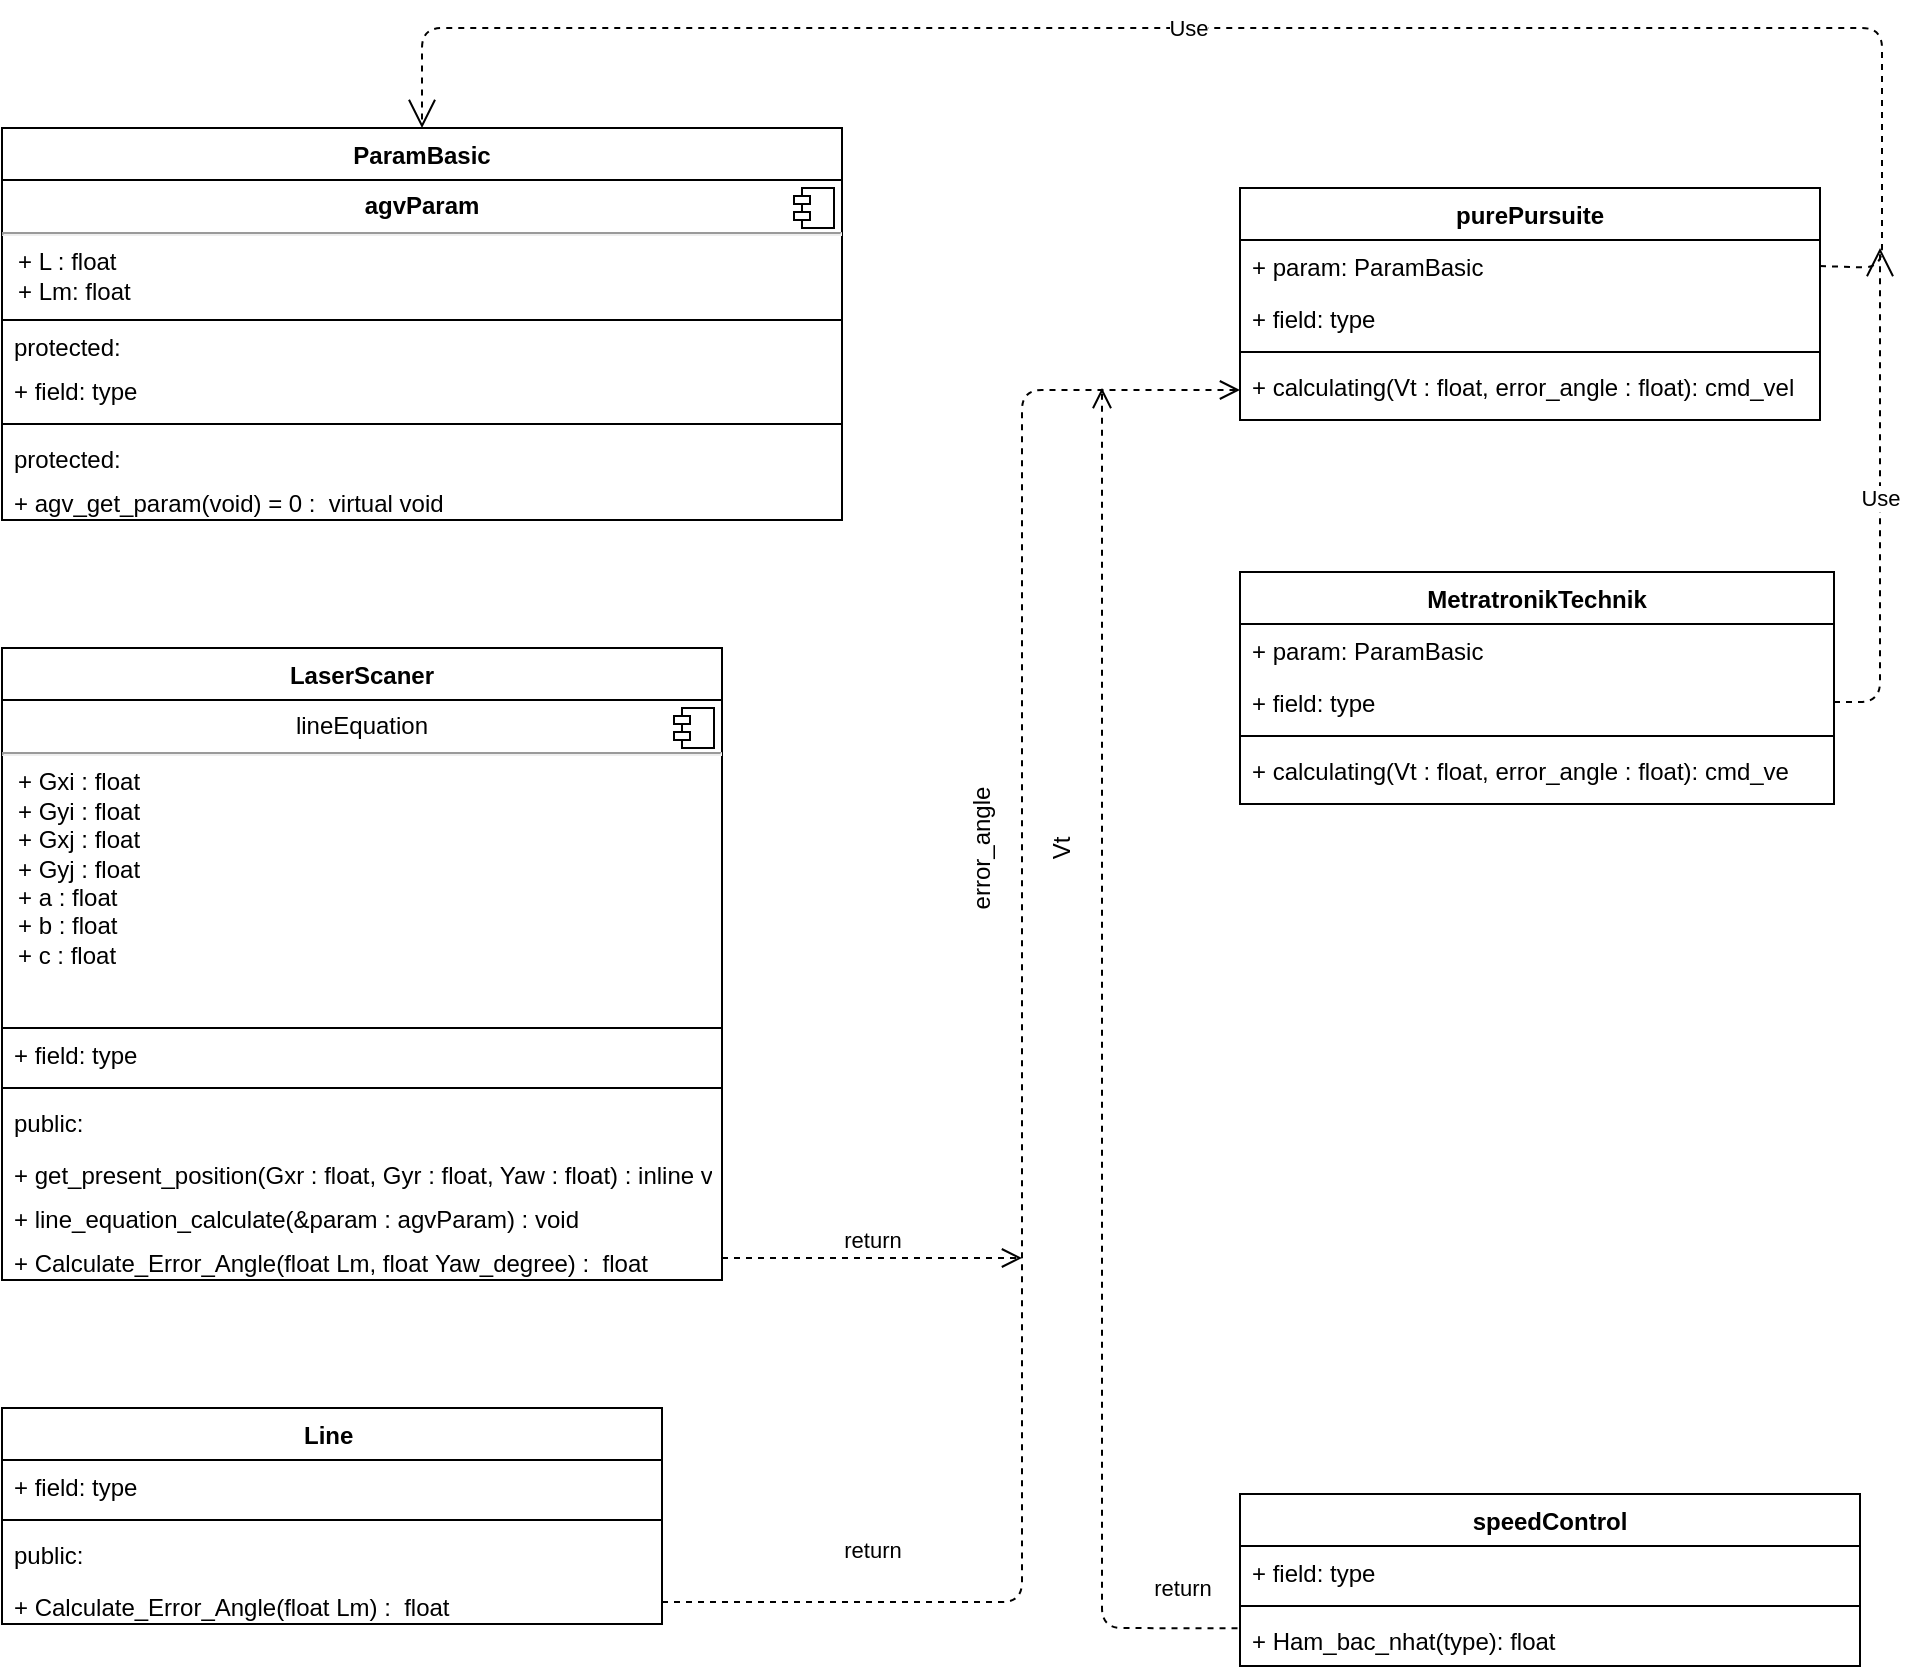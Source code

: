 <mxfile version="14.5.1" type="github">
  <diagram id="C5RBs43oDa-KdzZeNtuy" name="Page-1">
    <mxGraphModel dx="1378" dy="788" grid="1" gridSize="10" guides="1" tooltips="1" connect="1" arrows="1" fold="1" page="1" pageScale="1" pageWidth="827" pageHeight="1169" math="0" shadow="0">
      <root>
        <mxCell id="WIyWlLk6GJQsqaUBKTNV-0" />
        <mxCell id="WIyWlLk6GJQsqaUBKTNV-1" parent="WIyWlLk6GJQsqaUBKTNV-0" />
        <mxCell id="Y1bEe3JNFUrRnQP0JQ0u-8" value="ParamBasic" style="swimlane;fontStyle=1;align=center;verticalAlign=top;childLayout=stackLayout;horizontal=1;startSize=26;horizontalStack=0;resizeParent=1;resizeParentMax=0;resizeLast=0;collapsible=1;marginBottom=0;" parent="WIyWlLk6GJQsqaUBKTNV-1" vertex="1">
          <mxGeometry x="140" y="150" width="420" height="196" as="geometry">
            <mxRectangle x="310" y="380" width="150" height="26" as="alternateBounds" />
          </mxGeometry>
        </mxCell>
        <mxCell id="Y1bEe3JNFUrRnQP0JQ0u-21" value="&lt;p style=&quot;margin: 0px ; margin-top: 6px ; text-align: center&quot;&gt;&lt;b&gt;agvParam&lt;/b&gt;&lt;/p&gt;&lt;hr&gt;&lt;p style=&quot;margin: 0px ; margin-left: 8px&quot;&gt;+ L : float&lt;br&gt;+ Lm: float&lt;/p&gt;" style="align=left;overflow=fill;html=1;dropTarget=0;" parent="Y1bEe3JNFUrRnQP0JQ0u-8" vertex="1">
          <mxGeometry y="26" width="420" height="70" as="geometry" />
        </mxCell>
        <mxCell id="Y1bEe3JNFUrRnQP0JQ0u-22" value="" style="shape=component;jettyWidth=8;jettyHeight=4;" parent="Y1bEe3JNFUrRnQP0JQ0u-21" vertex="1">
          <mxGeometry x="1" width="20" height="20" relative="1" as="geometry">
            <mxPoint x="-24" y="4" as="offset" />
          </mxGeometry>
        </mxCell>
        <mxCell id="Y1bEe3JNFUrRnQP0JQ0u-19" value="protected:" style="text;strokeColor=none;fillColor=none;align=left;verticalAlign=top;spacingLeft=4;spacingRight=4;overflow=hidden;rotatable=0;points=[[0,0.5],[1,0.5]];portConstraint=eastwest;fontStyle=0" parent="Y1bEe3JNFUrRnQP0JQ0u-8" vertex="1">
          <mxGeometry y="96" width="420" height="22" as="geometry" />
        </mxCell>
        <mxCell id="Y1bEe3JNFUrRnQP0JQ0u-64" value="+ field: type" style="text;strokeColor=none;fillColor=none;align=left;verticalAlign=top;spacingLeft=4;spacingRight=4;overflow=hidden;rotatable=0;points=[[0,0.5],[1,0.5]];portConstraint=eastwest;" parent="Y1bEe3JNFUrRnQP0JQ0u-8" vertex="1">
          <mxGeometry y="118" width="420" height="26" as="geometry" />
        </mxCell>
        <mxCell id="Y1bEe3JNFUrRnQP0JQ0u-10" value="" style="line;strokeWidth=1;fillColor=none;align=left;verticalAlign=middle;spacingTop=-1;spacingLeft=3;spacingRight=3;rotatable=0;labelPosition=right;points=[];portConstraint=eastwest;" parent="Y1bEe3JNFUrRnQP0JQ0u-8" vertex="1">
          <mxGeometry y="144" width="420" height="8" as="geometry" />
        </mxCell>
        <mxCell id="Y1bEe3JNFUrRnQP0JQ0u-20" value="protected:&#xa;&#xa;" style="text;strokeColor=none;fillColor=none;align=left;verticalAlign=top;spacingLeft=4;spacingRight=4;overflow=hidden;rotatable=0;points=[[0,0.5],[1,0.5]];portConstraint=eastwest;fontStyle=0" parent="Y1bEe3JNFUrRnQP0JQ0u-8" vertex="1">
          <mxGeometry y="152" width="420" height="22" as="geometry" />
        </mxCell>
        <mxCell id="Y1bEe3JNFUrRnQP0JQ0u-41" value="+ agv_get_param(void) = 0 :  virtual void" style="text;strokeColor=none;fillColor=none;align=left;verticalAlign=top;spacingLeft=4;spacingRight=4;overflow=hidden;rotatable=0;points=[[0,0.5],[1,0.5]];portConstraint=eastwest;fontStyle=0" parent="Y1bEe3JNFUrRnQP0JQ0u-8" vertex="1">
          <mxGeometry y="174" width="420" height="22" as="geometry" />
        </mxCell>
        <mxCell id="Y1bEe3JNFUrRnQP0JQ0u-30" value="MetratronikTechnik" style="swimlane;fontStyle=1;align=center;verticalAlign=top;childLayout=stackLayout;horizontal=1;startSize=26;horizontalStack=0;resizeParent=1;resizeParentMax=0;resizeLast=0;collapsible=1;marginBottom=0;" parent="WIyWlLk6GJQsqaUBKTNV-1" vertex="1">
          <mxGeometry x="759" y="372" width="297" height="116" as="geometry" />
        </mxCell>
        <mxCell id="Y1bEe3JNFUrRnQP0JQ0u-62" value="+ param: ParamBasic" style="text;strokeColor=none;fillColor=none;align=left;verticalAlign=top;spacingLeft=4;spacingRight=4;overflow=hidden;rotatable=0;points=[[0,0.5],[1,0.5]];portConstraint=eastwest;" parent="Y1bEe3JNFUrRnQP0JQ0u-30" vertex="1">
          <mxGeometry y="26" width="297" height="26" as="geometry" />
        </mxCell>
        <mxCell id="Y1bEe3JNFUrRnQP0JQ0u-31" value="+ field: type" style="text;strokeColor=none;fillColor=none;align=left;verticalAlign=top;spacingLeft=4;spacingRight=4;overflow=hidden;rotatable=0;points=[[0,0.5],[1,0.5]];portConstraint=eastwest;" parent="Y1bEe3JNFUrRnQP0JQ0u-30" vertex="1">
          <mxGeometry y="52" width="297" height="26" as="geometry" />
        </mxCell>
        <mxCell id="Y1bEe3JNFUrRnQP0JQ0u-32" value="" style="line;strokeWidth=1;fillColor=none;align=left;verticalAlign=middle;spacingTop=-1;spacingLeft=3;spacingRight=3;rotatable=0;labelPosition=right;points=[];portConstraint=eastwest;" parent="Y1bEe3JNFUrRnQP0JQ0u-30" vertex="1">
          <mxGeometry y="78" width="297" height="8" as="geometry" />
        </mxCell>
        <mxCell id="Y1bEe3JNFUrRnQP0JQ0u-74" value="+ calculating(Vt : float, error_angle : float): cmd_ve" style="text;strokeColor=none;fillColor=none;align=left;verticalAlign=top;spacingLeft=4;spacingRight=4;overflow=hidden;rotatable=0;points=[[0,0.5],[1,0.5]];portConstraint=eastwest;" parent="Y1bEe3JNFUrRnQP0JQ0u-30" vertex="1">
          <mxGeometry y="86" width="297" height="30" as="geometry" />
        </mxCell>
        <mxCell id="Y1bEe3JNFUrRnQP0JQ0u-37" value="purePursuite" style="swimlane;fontStyle=1;align=center;verticalAlign=top;childLayout=stackLayout;horizontal=1;startSize=26;horizontalStack=0;resizeParent=1;resizeParentMax=0;resizeLast=0;collapsible=1;marginBottom=0;" parent="WIyWlLk6GJQsqaUBKTNV-1" vertex="1">
          <mxGeometry x="759" y="180" width="290" height="116" as="geometry" />
        </mxCell>
        <mxCell id="Y1bEe3JNFUrRnQP0JQ0u-38" value="+ param: ParamBasic" style="text;strokeColor=none;fillColor=none;align=left;verticalAlign=top;spacingLeft=4;spacingRight=4;overflow=hidden;rotatable=0;points=[[0,0.5],[1,0.5]];portConstraint=eastwest;" parent="Y1bEe3JNFUrRnQP0JQ0u-37" vertex="1">
          <mxGeometry y="26" width="290" height="26" as="geometry" />
        </mxCell>
        <mxCell id="Y1bEe3JNFUrRnQP0JQ0u-63" value="+ field: type" style="text;strokeColor=none;fillColor=none;align=left;verticalAlign=top;spacingLeft=4;spacingRight=4;overflow=hidden;rotatable=0;points=[[0,0.5],[1,0.5]];portConstraint=eastwest;" parent="Y1bEe3JNFUrRnQP0JQ0u-37" vertex="1">
          <mxGeometry y="52" width="290" height="26" as="geometry" />
        </mxCell>
        <mxCell id="Y1bEe3JNFUrRnQP0JQ0u-39" value="" style="line;strokeWidth=1;fillColor=none;align=left;verticalAlign=middle;spacingTop=-1;spacingLeft=3;spacingRight=3;rotatable=0;labelPosition=right;points=[];portConstraint=eastwest;" parent="Y1bEe3JNFUrRnQP0JQ0u-37" vertex="1">
          <mxGeometry y="78" width="290" height="8" as="geometry" />
        </mxCell>
        <mxCell id="Y1bEe3JNFUrRnQP0JQ0u-40" value="+ calculating(Vt : float, error_angle : float): cmd_vel" style="text;strokeColor=none;fillColor=none;align=left;verticalAlign=top;spacingLeft=4;spacingRight=4;overflow=hidden;rotatable=0;points=[[0,0.5],[1,0.5]];portConstraint=eastwest;" parent="Y1bEe3JNFUrRnQP0JQ0u-37" vertex="1">
          <mxGeometry y="86" width="290" height="30" as="geometry" />
        </mxCell>
        <mxCell id="Y1bEe3JNFUrRnQP0JQ0u-43" value="LaserScaner" style="swimlane;fontStyle=1;align=center;verticalAlign=top;childLayout=stackLayout;horizontal=1;startSize=26;horizontalStack=0;resizeParent=1;resizeParentMax=0;resizeLast=0;collapsible=1;marginBottom=0;" parent="WIyWlLk6GJQsqaUBKTNV-1" vertex="1">
          <mxGeometry x="140" y="410" width="360" height="316" as="geometry" />
        </mxCell>
        <mxCell id="Y1bEe3JNFUrRnQP0JQ0u-28" value="&lt;p style=&quot;margin: 0px ; margin-top: 6px ; text-align: center&quot;&gt;lineEquation&lt;/p&gt;&lt;hr&gt;&lt;p style=&quot;margin: 0px ; margin-left: 8px&quot;&gt;+ Gxi : float&amp;nbsp; &amp;nbsp;&lt;/p&gt;&lt;p style=&quot;margin: 0px ; margin-left: 8px&quot;&gt;+ Gyi : float&lt;/p&gt;&lt;p style=&quot;margin: 0px ; margin-left: 8px&quot;&gt;+ Gxj : float&amp;nbsp;&amp;nbsp;&lt;/p&gt;&lt;p style=&quot;margin: 0px ; margin-left: 8px&quot;&gt;+ Gyj : float&lt;/p&gt;&lt;p style=&quot;margin: 0px ; margin-left: 8px&quot;&gt;+ a : float&lt;/p&gt;&lt;p style=&quot;margin: 0px ; margin-left: 8px&quot;&gt;+ b : float&amp;nbsp; &amp;nbsp; &amp;nbsp;&lt;span&gt;&amp;nbsp; &amp;nbsp;&lt;/span&gt;&lt;/p&gt;&lt;p style=&quot;margin: 0px ; margin-left: 8px&quot;&gt;+ c : float&amp;nbsp;&amp;nbsp;&lt;/p&gt;" style="align=left;overflow=fill;html=1;dropTarget=0;" parent="Y1bEe3JNFUrRnQP0JQ0u-43" vertex="1">
          <mxGeometry y="26" width="360" height="164" as="geometry" />
        </mxCell>
        <mxCell id="Y1bEe3JNFUrRnQP0JQ0u-29" value="" style="shape=component;jettyWidth=8;jettyHeight=4;" parent="Y1bEe3JNFUrRnQP0JQ0u-28" vertex="1">
          <mxGeometry x="1" width="20" height="20" relative="1" as="geometry">
            <mxPoint x="-24" y="4" as="offset" />
          </mxGeometry>
        </mxCell>
        <mxCell id="Y1bEe3JNFUrRnQP0JQ0u-44" value="+ field: type" style="text;strokeColor=none;fillColor=none;align=left;verticalAlign=top;spacingLeft=4;spacingRight=4;overflow=hidden;rotatable=0;points=[[0,0.5],[1,0.5]];portConstraint=eastwest;" parent="Y1bEe3JNFUrRnQP0JQ0u-43" vertex="1">
          <mxGeometry y="190" width="360" height="26" as="geometry" />
        </mxCell>
        <mxCell id="Y1bEe3JNFUrRnQP0JQ0u-45" value="" style="line;strokeWidth=1;fillColor=none;align=left;verticalAlign=middle;spacingTop=-1;spacingLeft=3;spacingRight=3;rotatable=0;labelPosition=right;points=[];portConstraint=eastwest;" parent="Y1bEe3JNFUrRnQP0JQ0u-43" vertex="1">
          <mxGeometry y="216" width="360" height="8" as="geometry" />
        </mxCell>
        <mxCell id="Y1bEe3JNFUrRnQP0JQ0u-66" value="public:" style="text;strokeColor=none;fillColor=none;align=left;verticalAlign=top;spacingLeft=4;spacingRight=4;overflow=hidden;rotatable=0;points=[[0,0.5],[1,0.5]];portConstraint=eastwest;" parent="Y1bEe3JNFUrRnQP0JQ0u-43" vertex="1">
          <mxGeometry y="224" width="360" height="26" as="geometry" />
        </mxCell>
        <mxCell id="Y1bEe3JNFUrRnQP0JQ0u-15" value="+ get_present_position(Gxr : float, Gyr : float, Yaw : float) : inline void" style="text;strokeColor=none;fillColor=none;align=left;verticalAlign=top;spacingLeft=4;spacingRight=4;overflow=hidden;rotatable=0;points=[[0,0.5],[1,0.5]];portConstraint=eastwest;fontStyle=0" parent="Y1bEe3JNFUrRnQP0JQ0u-43" vertex="1">
          <mxGeometry y="250" width="360" height="22" as="geometry" />
        </mxCell>
        <mxCell id="Y1bEe3JNFUrRnQP0JQ0u-27" value="+ line_equation_calculate(&amp;param : agvParam) : void" style="text;strokeColor=none;fillColor=none;align=left;verticalAlign=top;spacingLeft=4;spacingRight=4;overflow=hidden;rotatable=0;points=[[0,0.5],[1,0.5]];portConstraint=eastwest;fontStyle=0" parent="Y1bEe3JNFUrRnQP0JQ0u-43" vertex="1">
          <mxGeometry y="272" width="360" height="22" as="geometry" />
        </mxCell>
        <mxCell id="Y1bEe3JNFUrRnQP0JQ0u-65" value="+ Calculate_Error_Angle(float Lm, float Yaw_degree) :  float" style="text;strokeColor=none;fillColor=none;align=left;verticalAlign=top;spacingLeft=4;spacingRight=4;overflow=hidden;rotatable=0;points=[[0,0.5],[1,0.5]];portConstraint=eastwest;fontStyle=0" parent="Y1bEe3JNFUrRnQP0JQ0u-43" vertex="1">
          <mxGeometry y="294" width="360" height="22" as="geometry" />
        </mxCell>
        <mxCell id="Y1bEe3JNFUrRnQP0JQ0u-51" value="Use" style="endArrow=open;endSize=12;dashed=1;html=1;exitX=1;exitY=0.5;exitDx=0;exitDy=0;entryX=0.5;entryY=0;entryDx=0;entryDy=0;" parent="WIyWlLk6GJQsqaUBKTNV-1" source="Y1bEe3JNFUrRnQP0JQ0u-38" target="Y1bEe3JNFUrRnQP0JQ0u-8" edge="1">
          <mxGeometry x="0.07" width="160" relative="1" as="geometry">
            <mxPoint x="640" y="350" as="sourcePoint" />
            <mxPoint x="570" y="280" as="targetPoint" />
            <Array as="points">
              <mxPoint x="1080" y="220" />
              <mxPoint x="1080" y="100" />
              <mxPoint x="1040" y="100" />
              <mxPoint x="865" y="100" />
              <mxPoint x="630" y="100" />
              <mxPoint x="350" y="100" />
            </Array>
            <mxPoint as="offset" />
          </mxGeometry>
        </mxCell>
        <mxCell id="Y1bEe3JNFUrRnQP0JQ0u-52" value="Line " style="swimlane;fontStyle=1;align=center;verticalAlign=top;childLayout=stackLayout;horizontal=1;startSize=26;horizontalStack=0;resizeParent=1;resizeParentMax=0;resizeLast=0;collapsible=1;marginBottom=0;" parent="WIyWlLk6GJQsqaUBKTNV-1" vertex="1">
          <mxGeometry x="140" y="790" width="330" height="108" as="geometry" />
        </mxCell>
        <mxCell id="Y1bEe3JNFUrRnQP0JQ0u-53" value="+ field: type" style="text;strokeColor=none;fillColor=none;align=left;verticalAlign=top;spacingLeft=4;spacingRight=4;overflow=hidden;rotatable=0;points=[[0,0.5],[1,0.5]];portConstraint=eastwest;" parent="Y1bEe3JNFUrRnQP0JQ0u-52" vertex="1">
          <mxGeometry y="26" width="330" height="26" as="geometry" />
        </mxCell>
        <mxCell id="Y1bEe3JNFUrRnQP0JQ0u-54" value="" style="line;strokeWidth=1;fillColor=none;align=left;verticalAlign=middle;spacingTop=-1;spacingLeft=3;spacingRight=3;rotatable=0;labelPosition=right;points=[];portConstraint=eastwest;" parent="Y1bEe3JNFUrRnQP0JQ0u-52" vertex="1">
          <mxGeometry y="52" width="330" height="8" as="geometry" />
        </mxCell>
        <mxCell id="Y1bEe3JNFUrRnQP0JQ0u-68" value="public:" style="text;strokeColor=none;fillColor=none;align=left;verticalAlign=top;spacingLeft=4;spacingRight=4;overflow=hidden;rotatable=0;points=[[0,0.5],[1,0.5]];portConstraint=eastwest;" parent="Y1bEe3JNFUrRnQP0JQ0u-52" vertex="1">
          <mxGeometry y="60" width="330" height="26" as="geometry" />
        </mxCell>
        <mxCell id="Y1bEe3JNFUrRnQP0JQ0u-69" value="+ Calculate_Error_Angle(float Lm) :  float" style="text;strokeColor=none;fillColor=none;align=left;verticalAlign=top;spacingLeft=4;spacingRight=4;overflow=hidden;rotatable=0;points=[[0,0.5],[1,0.5]];portConstraint=eastwest;fontStyle=0" parent="Y1bEe3JNFUrRnQP0JQ0u-52" vertex="1">
          <mxGeometry y="86" width="330" height="22" as="geometry" />
        </mxCell>
        <mxCell id="Y1bEe3JNFUrRnQP0JQ0u-60" value="Use" style="endArrow=open;endSize=12;dashed=1;html=1;exitX=1;exitY=0.5;exitDx=0;exitDy=0;" parent="WIyWlLk6GJQsqaUBKTNV-1" source="Y1bEe3JNFUrRnQP0JQ0u-31" edge="1">
          <mxGeometry width="160" relative="1" as="geometry">
            <mxPoint x="1056" y="437" as="sourcePoint" />
            <mxPoint x="1079" y="210" as="targetPoint" />
            <Array as="points">
              <mxPoint x="1079" y="437" />
            </Array>
          </mxGeometry>
        </mxCell>
        <mxCell id="Y1bEe3JNFUrRnQP0JQ0u-71" value="return" style="html=1;verticalAlign=bottom;endArrow=open;dashed=1;endSize=8;exitX=1;exitY=0.5;exitDx=0;exitDy=0;entryX=0;entryY=0.5;entryDx=0;entryDy=0;" parent="WIyWlLk6GJQsqaUBKTNV-1" source="Y1bEe3JNFUrRnQP0JQ0u-69" target="Y1bEe3JNFUrRnQP0JQ0u-40" edge="1">
          <mxGeometry x="-0.766" y="17" relative="1" as="geometry">
            <mxPoint x="730" y="860" as="sourcePoint" />
            <mxPoint x="680" y="510" as="targetPoint" />
            <Array as="points">
              <mxPoint x="650" y="887" />
              <mxPoint x="650" y="860" />
              <mxPoint x="650" y="281" />
            </Array>
            <mxPoint as="offset" />
          </mxGeometry>
        </mxCell>
        <mxCell id="Y1bEe3JNFUrRnQP0JQ0u-72" value="return" style="html=1;verticalAlign=bottom;endArrow=open;dashed=1;endSize=8;exitX=1;exitY=0.5;exitDx=0;exitDy=0;" parent="WIyWlLk6GJQsqaUBKTNV-1" source="Y1bEe3JNFUrRnQP0JQ0u-65" edge="1">
          <mxGeometry relative="1" as="geometry">
            <mxPoint x="650" y="580" as="sourcePoint" />
            <mxPoint x="650" y="715" as="targetPoint" />
            <Array as="points" />
          </mxGeometry>
        </mxCell>
        <mxCell id="Y1bEe3JNFUrRnQP0JQ0u-73" value="error_angle&lt;br&gt;" style="text;html=1;strokeColor=none;fillColor=none;align=center;verticalAlign=middle;whiteSpace=wrap;rounded=0;rotation=270;" parent="WIyWlLk6GJQsqaUBKTNV-1" vertex="1">
          <mxGeometry x="610" y="500" width="40" height="20" as="geometry" />
        </mxCell>
        <mxCell id="Y1bEe3JNFUrRnQP0JQ0u-75" value="speedControl" style="swimlane;fontStyle=1;align=center;verticalAlign=top;childLayout=stackLayout;horizontal=1;startSize=26;horizontalStack=0;resizeParent=1;resizeParentMax=0;resizeLast=0;collapsible=1;marginBottom=0;" parent="WIyWlLk6GJQsqaUBKTNV-1" vertex="1">
          <mxGeometry x="759" y="833" width="310" height="86" as="geometry" />
        </mxCell>
        <mxCell id="Y1bEe3JNFUrRnQP0JQ0u-76" value="+ field: type" style="text;strokeColor=none;fillColor=none;align=left;verticalAlign=top;spacingLeft=4;spacingRight=4;overflow=hidden;rotatable=0;points=[[0,0.5],[1,0.5]];portConstraint=eastwest;" parent="Y1bEe3JNFUrRnQP0JQ0u-75" vertex="1">
          <mxGeometry y="26" width="310" height="26" as="geometry" />
        </mxCell>
        <mxCell id="Y1bEe3JNFUrRnQP0JQ0u-77" value="" style="line;strokeWidth=1;fillColor=none;align=left;verticalAlign=middle;spacingTop=-1;spacingLeft=3;spacingRight=3;rotatable=0;labelPosition=right;points=[];portConstraint=eastwest;" parent="Y1bEe3JNFUrRnQP0JQ0u-75" vertex="1">
          <mxGeometry y="52" width="310" height="8" as="geometry" />
        </mxCell>
        <mxCell id="Y1bEe3JNFUrRnQP0JQ0u-78" value="+ Ham_bac_nhat(type): float" style="text;strokeColor=none;fillColor=none;align=left;verticalAlign=top;spacingLeft=4;spacingRight=4;overflow=hidden;rotatable=0;points=[[0,0.5],[1,0.5]];portConstraint=eastwest;" parent="Y1bEe3JNFUrRnQP0JQ0u-75" vertex="1">
          <mxGeometry y="60" width="310" height="26" as="geometry" />
        </mxCell>
        <mxCell id="Y1bEe3JNFUrRnQP0JQ0u-79" value="return" style="html=1;verticalAlign=bottom;endArrow=open;dashed=1;endSize=8;exitX=-0.004;exitY=0.276;exitDx=0;exitDy=0;exitPerimeter=0;" parent="WIyWlLk6GJQsqaUBKTNV-1" source="Y1bEe3JNFUrRnQP0JQ0u-78" edge="1">
          <mxGeometry x="-0.919" y="-11" relative="1" as="geometry">
            <mxPoint x="750" y="660" as="sourcePoint" />
            <mxPoint x="690" y="280" as="targetPoint" />
            <Array as="points">
              <mxPoint x="690" y="900" />
              <mxPoint x="690" y="657" />
            </Array>
            <mxPoint as="offset" />
          </mxGeometry>
        </mxCell>
        <mxCell id="Y1bEe3JNFUrRnQP0JQ0u-80" value="Vt" style="text;html=1;strokeColor=none;fillColor=none;align=center;verticalAlign=middle;whiteSpace=wrap;rounded=0;rotation=270;" parent="WIyWlLk6GJQsqaUBKTNV-1" vertex="1">
          <mxGeometry x="650" y="500" width="40" height="20" as="geometry" />
        </mxCell>
      </root>
    </mxGraphModel>
  </diagram>
</mxfile>
